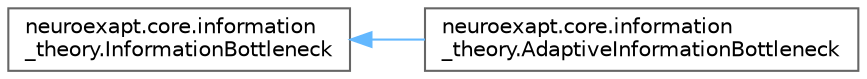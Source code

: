 digraph "Graphical Class Hierarchy"
{
 // LATEX_PDF_SIZE
  bgcolor="transparent";
  edge [fontname=Helvetica,fontsize=10,labelfontname=Helvetica,labelfontsize=10];
  node [fontname=Helvetica,fontsize=10,shape=box,height=0.2,width=0.4];
  rankdir="LR";
  Node0 [id="Node000000",label="neuroexapt.core.information\l_theory.InformationBottleneck",height=0.2,width=0.4,color="grey40", fillcolor="white", style="filled",URL="$classneuroexapt_1_1core_1_1information__theory_1_1InformationBottleneck.html",tooltip=" "];
  Node0 -> Node1 [id="edge7_Node000000_Node000001",dir="back",color="steelblue1",style="solid",tooltip=" "];
  Node1 [id="Node000001",label="neuroexapt.core.information\l_theory.AdaptiveInformationBottleneck",height=0.2,width=0.4,color="grey40", fillcolor="white", style="filled",URL="$classneuroexapt_1_1core_1_1information__theory_1_1AdaptiveInformationBottleneck.html",tooltip=" "];
}
